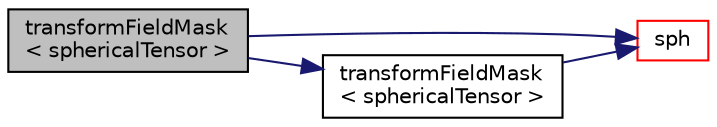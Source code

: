 digraph "transformFieldMask&lt; sphericalTensor &gt;"
{
  bgcolor="transparent";
  edge [fontname="Helvetica",fontsize="10",labelfontname="Helvetica",labelfontsize="10"];
  node [fontname="Helvetica",fontsize="10",shape=record];
  rankdir="LR";
  Node1 [label="transformFieldMask\l\< sphericalTensor \>",height=0.2,width=0.4,color="black", fillcolor="grey75", style="filled", fontcolor="black"];
  Node1 -> Node2 [color="midnightblue",fontsize="10",style="solid",fontname="Helvetica"];
  Node2 [label="sph",height=0.2,width=0.4,color="red",URL="$a10733.html#a4c231344f4746c48a3607f02e46a1a37",tooltip="Return the spherical part of a diagonal tensor. "];
  Node1 -> Node3 [color="midnightblue",fontsize="10",style="solid",fontname="Helvetica"];
  Node3 [label="transformFieldMask\l\< sphericalTensor \>",height=0.2,width=0.4,color="black",URL="$a10733.html#a22519adee09e1eaa68b85d88d80df532"];
  Node3 -> Node2 [color="midnightblue",fontsize="10",style="solid",fontname="Helvetica"];
}
